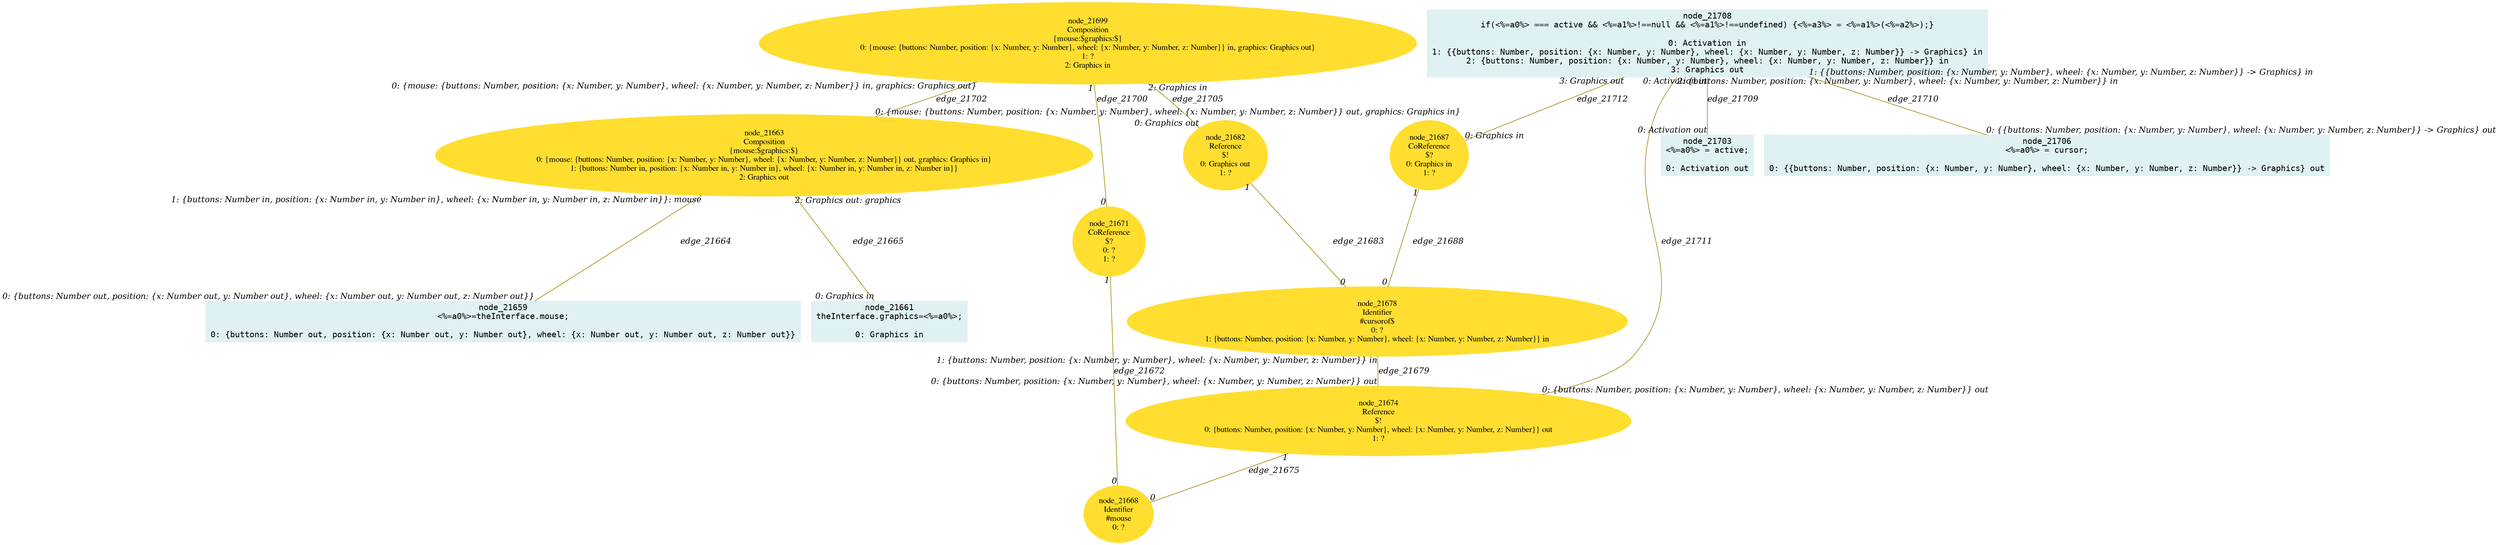 digraph g{node_21659 [shape="box", style="filled", color="#dff1f2", fontname="Courier", label="node_21659
<%=a0%>=theInterface.mouse;

0: {buttons: Number out, position: {x: Number out, y: Number out}, wheel: {x: Number out, y: Number out, z: Number out}}" ]
node_21661 [shape="box", style="filled", color="#dff1f2", fontname="Courier", label="node_21661
theInterface.graphics=<%=a0%>;

0: Graphics in" ]
node_21663 [shape="ellipse", style="filled", color="#ffde2f", fontname="Times", label="node_21663
Composition
{mouse:$graphics:$}
0: {mouse: {buttons: Number, position: {x: Number, y: Number}, wheel: {x: Number, y: Number, z: Number}} out, graphics: Graphics in}
1: {buttons: Number in, position: {x: Number in, y: Number in}, wheel: {x: Number in, y: Number in, z: Number in}}
2: Graphics out" ]
node_21668 [shape="ellipse", style="filled", color="#ffde2f", fontname="Times", label="node_21668
Identifier
#mouse
0: ?" ]
node_21671 [shape="ellipse", style="filled", color="#ffde2f", fontname="Times", label="node_21671
CoReference
$?
0: ?
1: ?" ]
node_21674 [shape="ellipse", style="filled", color="#ffde2f", fontname="Times", label="node_21674
Reference
$!
0: {buttons: Number, position: {x: Number, y: Number}, wheel: {x: Number, y: Number, z: Number}} out
1: ?" ]
node_21678 [shape="ellipse", style="filled", color="#ffde2f", fontname="Times", label="node_21678
Identifier
#cursorof$
0: ?
1: {buttons: Number, position: {x: Number, y: Number}, wheel: {x: Number, y: Number, z: Number}} in" ]
node_21682 [shape="ellipse", style="filled", color="#ffde2f", fontname="Times", label="node_21682
Reference
$!
0: Graphics out
1: ?" ]
node_21687 [shape="ellipse", style="filled", color="#ffde2f", fontname="Times", label="node_21687
CoReference
$?
0: Graphics in
1: ?" ]
node_21699 [shape="ellipse", style="filled", color="#ffde2f", fontname="Times", label="node_21699
Composition
{mouse:$graphics:$}
0: {mouse: {buttons: Number, position: {x: Number, y: Number}, wheel: {x: Number, y: Number, z: Number}} in, graphics: Graphics out}
1: ?
2: Graphics in" ]
node_21703 [shape="box", style="filled", color="#dff1f2", fontname="Courier", label="node_21703
<%=a0%> = active;

0: Activation out" ]
node_21706 [shape="box", style="filled", color="#dff1f2", fontname="Courier", label="node_21706
<%=a0%> = cursor;

0: {{buttons: Number, position: {x: Number, y: Number}, wheel: {x: Number, y: Number, z: Number}} -> Graphics} out" ]
node_21708 [shape="box", style="filled", color="#dff1f2", fontname="Courier", label="node_21708
if(<%=a0%> === active && <%=a1%>!==null && <%=a1%>!==undefined) {<%=a3%> = <%=a1%>(<%=a2%>);}

0: Activation in
1: {{buttons: Number, position: {x: Number, y: Number}, wheel: {x: Number, y: Number, z: Number}} -> Graphics} in
2: {buttons: Number, position: {x: Number, y: Number}, wheel: {x: Number, y: Number, z: Number}} in
3: Graphics out" ]
node_21663 -> node_21659 [dir=none, arrowHead=none, fontname="Times-Italic", arrowsize=1, color="#9d8400", label="edge_21664",  headlabel="0: {buttons: Number out, position: {x: Number out, y: Number out}, wheel: {x: Number out, y: Number out, z: Number out}}", taillabel="1: {buttons: Number in, position: {x: Number in, y: Number in}, wheel: {x: Number in, y: Number in, z: Number in}}: mouse" ]
node_21663 -> node_21661 [dir=none, arrowHead=none, fontname="Times-Italic", arrowsize=1, color="#9d8400", label="edge_21665",  headlabel="0: Graphics in", taillabel="2: Graphics out: graphics" ]
node_21671 -> node_21668 [dir=none, arrowHead=none, fontname="Times-Italic", arrowsize=1, color="#9d8400", label="edge_21672",  headlabel="0", taillabel="1" ]
node_21674 -> node_21668 [dir=none, arrowHead=none, fontname="Times-Italic", arrowsize=1, color="#9d8400", label="edge_21675",  headlabel="0", taillabel="1" ]
node_21678 -> node_21674 [dir=none, arrowHead=none, fontname="Times-Italic", arrowsize=1, color="#9d8400", label="edge_21679",  headlabel="0: {buttons: Number, position: {x: Number, y: Number}, wheel: {x: Number, y: Number, z: Number}} out", taillabel="1: {buttons: Number, position: {x: Number, y: Number}, wheel: {x: Number, y: Number, z: Number}} in" ]
node_21682 -> node_21678 [dir=none, arrowHead=none, fontname="Times-Italic", arrowsize=1, color="#9d8400", label="edge_21683",  headlabel="0", taillabel="1" ]
node_21687 -> node_21678 [dir=none, arrowHead=none, fontname="Times-Italic", arrowsize=1, color="#9d8400", label="edge_21688",  headlabel="0", taillabel="1" ]
node_21699 -> node_21671 [dir=none, arrowHead=none, fontname="Times-Italic", arrowsize=1, color="#9d8400", label="edge_21700",  headlabel="0", taillabel="1" ]
node_21699 -> node_21663 [dir=none, arrowHead=none, fontname="Times-Italic", arrowsize=1, color="#9d8400", label="edge_21702",  headlabel="0: {mouse: {buttons: Number, position: {x: Number, y: Number}, wheel: {x: Number, y: Number, z: Number}} out, graphics: Graphics in}", taillabel="0: {mouse: {buttons: Number, position: {x: Number, y: Number}, wheel: {x: Number, y: Number, z: Number}} in, graphics: Graphics out}" ]
node_21699 -> node_21682 [dir=none, arrowHead=none, fontname="Times-Italic", arrowsize=1, color="#9d8400", label="edge_21705",  headlabel="0: Graphics out", taillabel="2: Graphics in" ]
node_21708 -> node_21703 [dir=none, arrowHead=none, fontname="Times-Italic", arrowsize=1, color="#9d8400", label="edge_21709",  headlabel="0: Activation out", taillabel="0: Activation in" ]
node_21708 -> node_21706 [dir=none, arrowHead=none, fontname="Times-Italic", arrowsize=1, color="#9d8400", label="edge_21710",  headlabel="0: {{buttons: Number, position: {x: Number, y: Number}, wheel: {x: Number, y: Number, z: Number}} -> Graphics} out", taillabel="1: {{buttons: Number, position: {x: Number, y: Number}, wheel: {x: Number, y: Number, z: Number}} -> Graphics} in" ]
node_21708 -> node_21674 [dir=none, arrowHead=none, fontname="Times-Italic", arrowsize=1, color="#9d8400", label="edge_21711",  headlabel="0: {buttons: Number, position: {x: Number, y: Number}, wheel: {x: Number, y: Number, z: Number}} out", taillabel="2: {buttons: Number, position: {x: Number, y: Number}, wheel: {x: Number, y: Number, z: Number}} in" ]
node_21708 -> node_21687 [dir=none, arrowHead=none, fontname="Times-Italic", arrowsize=1, color="#9d8400", label="edge_21712",  headlabel="0: Graphics in", taillabel="3: Graphics out" ]
}
